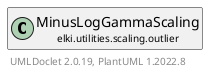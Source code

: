 @startuml
    remove .*\.(Instance|Par|Parameterizer|Factory)$
    set namespaceSeparator none
    hide empty fields
    hide empty methods

    class "<size:14>MinusLogGammaScaling.Par\n<size:10>elki.utilities.scaling.outlier" as elki.utilities.scaling.outlier.MinusLogGammaScaling.Par [[MinusLogGammaScaling.Par.html]] {
        +make(): MinusLogGammaScaling
    }

    interface "<size:14>Parameterizer\n<size:10>elki.utilities.optionhandling" as elki.utilities.optionhandling.Parameterizer [[../../optionhandling/Parameterizer.html]] {
        {abstract} +make(): Object
    }
    class "<size:14>MinusLogGammaScaling\n<size:10>elki.utilities.scaling.outlier" as elki.utilities.scaling.outlier.MinusLogGammaScaling [[MinusLogGammaScaling.html]]

    elki.utilities.optionhandling.Parameterizer <|.. elki.utilities.scaling.outlier.MinusLogGammaScaling.Par
    elki.utilities.scaling.outlier.MinusLogGammaScaling +-- elki.utilities.scaling.outlier.MinusLogGammaScaling.Par

    center footer UMLDoclet 2.0.19, PlantUML 1.2022.8
@enduml
